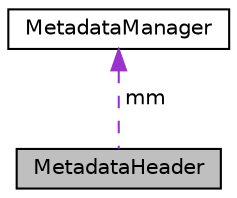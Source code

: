 digraph "MetadataHeader"
{
  edge [fontname="Helvetica",fontsize="10",labelfontname="Helvetica",labelfontsize="10"];
  node [fontname="Helvetica",fontsize="10",shape=record];
  Node1 [label="MetadataHeader",height=0.2,width=0.4,color="black", fillcolor="grey75", style="filled", fontcolor="black"];
  Node2 -> Node1 [dir="back",color="darkorchid3",fontsize="10",style="dashed",label=" mm" ,fontname="Helvetica"];
  Node2 [label="MetadataManager",height=0.2,width=0.4,color="black", fillcolor="white", style="filled",URL="$classMetadataManager.html"];
}

